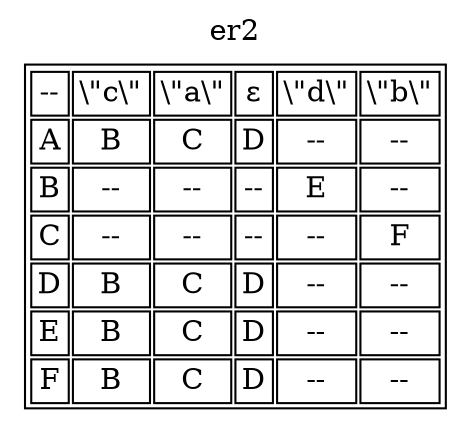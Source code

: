 digraph Siguientes{
labelloc=t;
label="er2";
node [shape=plaintext];
tabla [label=<<table>
<tr><td>--</td><td>\"c\"</td><td>\"a\"</td><td>ε</td><td>\"d\"</td><td>\"b\"</td></tr>
<tr><td>A</td><td>B</td><td>C</td><td>D</td><td>--</td><td>--</td></tr>
<tr><td>B</td><td>--</td><td>--</td><td>--</td><td>E</td><td>--</td></tr>
<tr><td>C</td><td>--</td><td>--</td><td>--</td><td>--</td><td>F</td></tr>
<tr><td>D</td><td>B</td><td>C</td><td>D</td><td>--</td><td>--</td></tr>
<tr><td>E</td><td>B</td><td>C</td><td>D</td><td>--</td><td>--</td></tr>
<tr><td>F</td><td>B</td><td>C</td><td>D</td><td>--</td><td>--</td></tr>
</table>>];
}